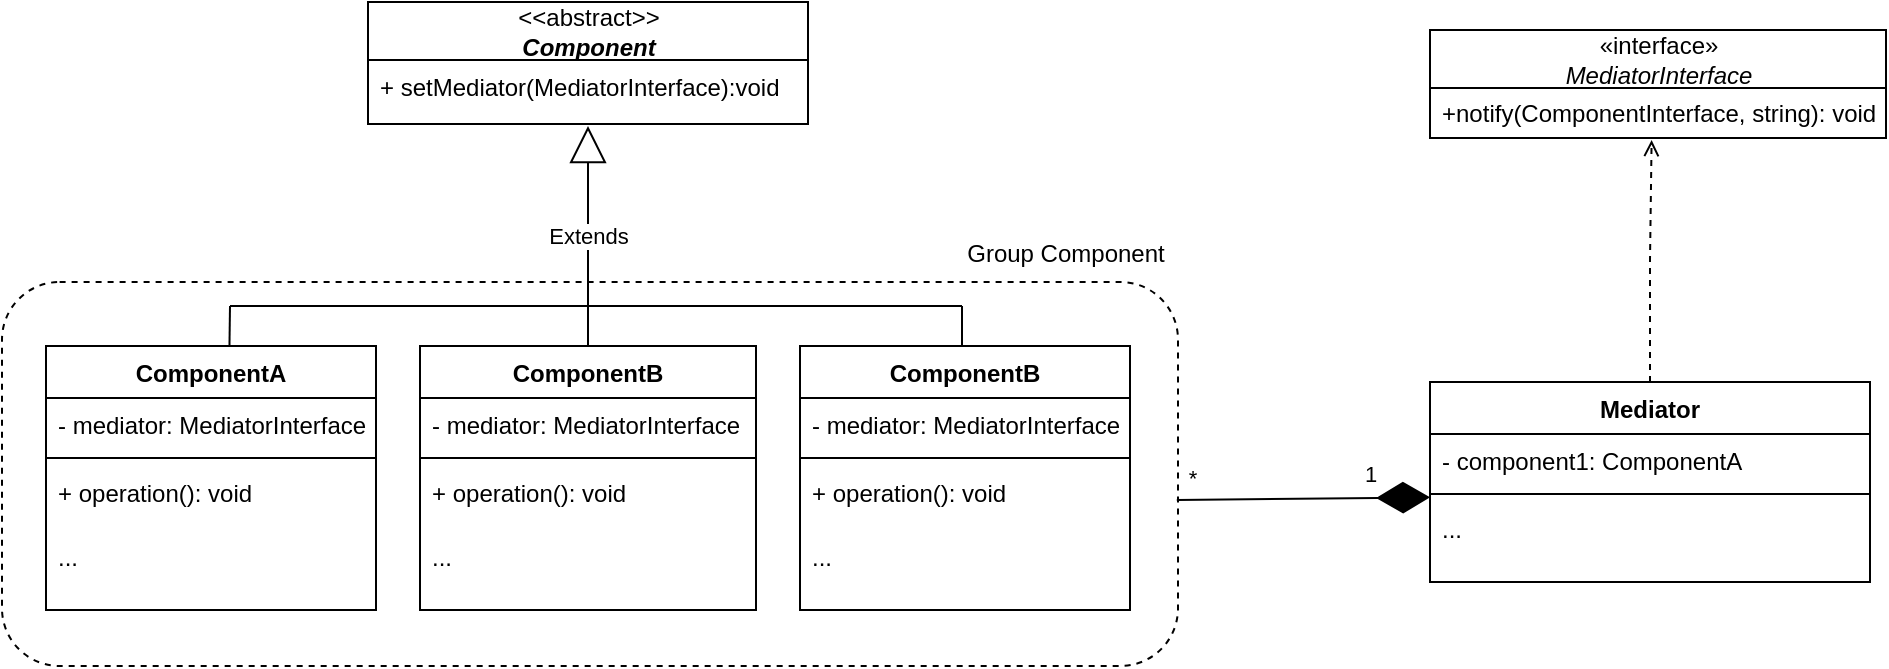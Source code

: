 <mxfile version="14.7.4" type="embed"><diagram id="C5RBs43oDa-KdzZeNtuy" name="Page-1"><mxGraphModel dx="1415" dy="808" grid="1" gridSize="6" guides="1" tooltips="1" connect="1" arrows="1" fold="1" page="1" pageScale="1" pageWidth="1169" pageHeight="827" math="0" shadow="0"><root><mxCell id="WIyWlLk6GJQsqaUBKTNV-0"/><mxCell id="WIyWlLk6GJQsqaUBKTNV-1" parent="WIyWlLk6GJQsqaUBKTNV-0"/><mxCell id="46" value="ComponentA" style="swimlane;fontStyle=1;align=center;verticalAlign=top;childLayout=stackLayout;horizontal=1;startSize=26;horizontalStack=0;resizeParent=1;resizeParentMax=0;resizeLast=0;collapsible=1;marginBottom=0;" parent="WIyWlLk6GJQsqaUBKTNV-1" vertex="1"><mxGeometry x="88" y="352" width="165" height="132" as="geometry"/></mxCell><mxCell id="70" value="- mediator: MediatorInterface" style="text;strokeColor=none;fillColor=none;align=left;verticalAlign=top;spacingLeft=4;spacingRight=4;overflow=hidden;rotatable=0;points=[[0,0.5],[1,0.5]];portConstraint=eastwest;" parent="46" vertex="1"><mxGeometry y="26" width="165" height="26" as="geometry"/></mxCell><mxCell id="48" value="" style="line;strokeWidth=1;fillColor=none;align=left;verticalAlign=middle;spacingTop=-1;spacingLeft=3;spacingRight=3;rotatable=0;labelPosition=right;points=[];portConstraint=eastwest;" parent="46" vertex="1"><mxGeometry y="52" width="165" height="8" as="geometry"/></mxCell><mxCell id="71" value="+ operation(): void" style="text;strokeColor=none;fillColor=none;align=left;verticalAlign=top;spacingLeft=4;spacingRight=4;overflow=hidden;rotatable=0;points=[[0,0.5],[1,0.5]];portConstraint=eastwest;" parent="46" vertex="1"><mxGeometry y="60" width="165" height="32" as="geometry"/></mxCell><mxCell id="50" value="..." style="text;strokeColor=none;fillColor=none;align=left;verticalAlign=top;spacingLeft=4;spacingRight=4;overflow=hidden;rotatable=0;points=[[0,0.5],[1,0.5]];portConstraint=eastwest;" parent="46" vertex="1"><mxGeometry y="92" width="165" height="40" as="geometry"/></mxCell><mxCell id="126" style="edgeStyle=orthogonalEdgeStyle;rounded=0;orthogonalLoop=1;jettySize=auto;html=1;entryX=0.486;entryY=1.04;entryDx=0;entryDy=0;entryPerimeter=0;strokeWidth=1;dashed=1;endArrow=open;endFill=0;" edge="1" parent="WIyWlLk6GJQsqaUBKTNV-1" source="91" target="104"><mxGeometry relative="1" as="geometry"/></mxCell><mxCell id="91" value="Mediator" style="swimlane;fontStyle=1;align=center;verticalAlign=top;childLayout=stackLayout;horizontal=1;startSize=26;horizontalStack=0;resizeParent=1;resizeParentMax=0;resizeLast=0;collapsible=1;marginBottom=0;" vertex="1" parent="WIyWlLk6GJQsqaUBKTNV-1"><mxGeometry x="780" y="370" width="220" height="100" as="geometry"/></mxCell><mxCell id="92" value="- component1: ComponentA" style="text;strokeColor=none;fillColor=none;align=left;verticalAlign=top;spacingLeft=4;spacingRight=4;overflow=hidden;rotatable=0;points=[[0,0.5],[1,0.5]];portConstraint=eastwest;" vertex="1" parent="91"><mxGeometry y="26" width="220" height="26" as="geometry"/></mxCell><mxCell id="93" value="" style="line;strokeWidth=1;fillColor=none;align=left;verticalAlign=middle;spacingTop=-1;spacingLeft=3;spacingRight=3;rotatable=0;labelPosition=right;points=[];portConstraint=eastwest;" vertex="1" parent="91"><mxGeometry y="52" width="220" height="8" as="geometry"/></mxCell><mxCell id="95" value="..." style="text;strokeColor=none;fillColor=none;align=left;verticalAlign=top;spacingLeft=4;spacingRight=4;overflow=hidden;rotatable=0;points=[[0,0.5],[1,0.5]];portConstraint=eastwest;" vertex="1" parent="91"><mxGeometry y="60" width="220" height="40" as="geometry"/></mxCell><mxCell id="96" value="ComponentB" style="swimlane;fontStyle=1;align=center;verticalAlign=top;childLayout=stackLayout;horizontal=1;startSize=26;horizontalStack=0;resizeParent=1;resizeParentMax=0;resizeLast=0;collapsible=1;marginBottom=0;" vertex="1" parent="WIyWlLk6GJQsqaUBKTNV-1"><mxGeometry x="275" y="352" width="168" height="132" as="geometry"/></mxCell><mxCell id="97" value="- mediator: MediatorInterface" style="text;strokeColor=none;fillColor=none;align=left;verticalAlign=top;spacingLeft=4;spacingRight=4;overflow=hidden;rotatable=0;points=[[0,0.5],[1,0.5]];portConstraint=eastwest;" vertex="1" parent="96"><mxGeometry y="26" width="168" height="26" as="geometry"/></mxCell><mxCell id="98" value="" style="line;strokeWidth=1;fillColor=none;align=left;verticalAlign=middle;spacingTop=-1;spacingLeft=3;spacingRight=3;rotatable=0;labelPosition=right;points=[];portConstraint=eastwest;" vertex="1" parent="96"><mxGeometry y="52" width="168" height="8" as="geometry"/></mxCell><mxCell id="99" value="+ operation(): void" style="text;strokeColor=none;fillColor=none;align=left;verticalAlign=top;spacingLeft=4;spacingRight=4;overflow=hidden;rotatable=0;points=[[0,0.5],[1,0.5]];portConstraint=eastwest;" vertex="1" parent="96"><mxGeometry y="60" width="168" height="32" as="geometry"/></mxCell><mxCell id="100" value="..." style="text;strokeColor=none;fillColor=none;align=left;verticalAlign=top;spacingLeft=4;spacingRight=4;overflow=hidden;rotatable=0;points=[[0,0.5],[1,0.5]];portConstraint=eastwest;" vertex="1" parent="96"><mxGeometry y="92" width="168" height="40" as="geometry"/></mxCell><mxCell id="102" value="&lt;span style=&quot;font-weight: 400&quot;&gt;«interface»&lt;/span&gt;&lt;br style=&quot;font-weight: 400&quot;&gt;&lt;i style=&quot;font-weight: 400&quot;&gt;MediatorInterface&lt;/i&gt;" style="swimlane;fontStyle=1;align=center;verticalAlign=middle;childLayout=stackLayout;horizontal=1;startSize=29;horizontalStack=0;resizeParent=1;resizeParentMax=0;resizeLast=0;collapsible=0;marginBottom=0;html=1;" vertex="1" parent="WIyWlLk6GJQsqaUBKTNV-1"><mxGeometry x="780" y="194" width="228" height="54" as="geometry"/></mxCell><mxCell id="104" value="+notify(ComponentInterface, string): void" style="text;html=1;strokeColor=none;fillColor=none;align=left;verticalAlign=middle;spacingLeft=4;spacingRight=4;overflow=hidden;rotatable=0;points=[[0,0.5],[1,0.5]];portConstraint=eastwest;" vertex="1" parent="102"><mxGeometry y="29" width="228" height="25" as="geometry"/></mxCell><mxCell id="110" value="ComponentB" style="swimlane;fontStyle=1;align=center;verticalAlign=top;childLayout=stackLayout;horizontal=1;startSize=26;horizontalStack=0;resizeParent=1;resizeParentMax=0;resizeLast=0;collapsible=1;marginBottom=0;" vertex="1" parent="WIyWlLk6GJQsqaUBKTNV-1"><mxGeometry x="465" y="352" width="165" height="132" as="geometry"/></mxCell><mxCell id="111" value="- mediator: MediatorInterface" style="text;strokeColor=none;fillColor=none;align=left;verticalAlign=top;spacingLeft=4;spacingRight=4;overflow=hidden;rotatable=0;points=[[0,0.5],[1,0.5]];portConstraint=eastwest;" vertex="1" parent="110"><mxGeometry y="26" width="165" height="26" as="geometry"/></mxCell><mxCell id="112" value="" style="line;strokeWidth=1;fillColor=none;align=left;verticalAlign=middle;spacingTop=-1;spacingLeft=3;spacingRight=3;rotatable=0;labelPosition=right;points=[];portConstraint=eastwest;" vertex="1" parent="110"><mxGeometry y="52" width="165" height="8" as="geometry"/></mxCell><mxCell id="113" value="+ operation(): void" style="text;strokeColor=none;fillColor=none;align=left;verticalAlign=top;spacingLeft=4;spacingRight=4;overflow=hidden;rotatable=0;points=[[0,0.5],[1,0.5]];portConstraint=eastwest;" vertex="1" parent="110"><mxGeometry y="60" width="165" height="32" as="geometry"/></mxCell><mxCell id="115" value="..." style="text;strokeColor=none;fillColor=none;align=left;verticalAlign=top;spacingLeft=4;spacingRight=4;overflow=hidden;rotatable=0;points=[[0,0.5],[1,0.5]];portConstraint=eastwest;" vertex="1" parent="110"><mxGeometry y="92" width="165" height="40" as="geometry"/></mxCell><mxCell id="116" value="&lt;span style=&quot;font-weight: normal&quot;&gt;&amp;lt;&amp;lt;abstract&amp;gt;&amp;gt;&lt;br&gt;&lt;/span&gt;&lt;i&gt;Component&lt;/i&gt;" style="swimlane;fontStyle=1;align=center;verticalAlign=middle;childLayout=stackLayout;horizontal=1;startSize=29;horizontalStack=0;resizeParent=1;resizeParentMax=0;resizeLast=0;collapsible=0;marginBottom=0;html=1;" vertex="1" parent="WIyWlLk6GJQsqaUBKTNV-1"><mxGeometry x="249" y="180" width="220" height="61" as="geometry"/></mxCell><mxCell id="109" value="+ setMediator(MediatorInterface):void" style="text;strokeColor=none;fillColor=none;align=left;verticalAlign=top;spacingLeft=4;spacingRight=4;overflow=hidden;rotatable=0;points=[[0,0.5],[1,0.5]];portConstraint=eastwest;" vertex="1" parent="116"><mxGeometry y="29" width="220" height="32" as="geometry"/></mxCell><mxCell id="119" value="Extends" style="endArrow=block;endSize=16;endFill=0;html=1;strokeWidth=1;exitX=0.5;exitY=0;exitDx=0;exitDy=0;" edge="1" parent="WIyWlLk6GJQsqaUBKTNV-1" source="96"><mxGeometry width="160" relative="1" as="geometry"><mxPoint x="286" y="308" as="sourcePoint"/><mxPoint x="359" y="242" as="targetPoint"/></mxGeometry></mxCell><mxCell id="120" value="" style="endArrow=none;html=1;strokeWidth=1;" edge="1" parent="WIyWlLk6GJQsqaUBKTNV-1"><mxGeometry width="50" height="50" relative="1" as="geometry"><mxPoint x="180" y="332" as="sourcePoint"/><mxPoint x="546" y="332" as="targetPoint"/></mxGeometry></mxCell><mxCell id="121" value="" style="endArrow=none;html=1;strokeWidth=1;exitX=0.556;exitY=-0.002;exitDx=0;exitDy=0;exitPerimeter=0;" edge="1" parent="WIyWlLk6GJQsqaUBKTNV-1" source="46"><mxGeometry width="50" height="50" relative="1" as="geometry"><mxPoint x="176" y="347" as="sourcePoint"/><mxPoint x="180" y="332" as="targetPoint"/></mxGeometry></mxCell><mxCell id="122" value="" style="endArrow=none;html=1;strokeWidth=1;" edge="1" parent="WIyWlLk6GJQsqaUBKTNV-1"><mxGeometry width="50" height="50" relative="1" as="geometry"><mxPoint x="546" y="352" as="sourcePoint"/><mxPoint x="546" y="332" as="targetPoint"/></mxGeometry></mxCell><mxCell id="125" value="" style="endArrow=diamondThin;endFill=1;endSize=24;html=1;strokeWidth=1;entryX=0;entryY=-0.058;entryDx=0;entryDy=0;entryPerimeter=0;exitX=0.999;exitY=0.568;exitDx=0;exitDy=0;exitPerimeter=0;" edge="1" parent="WIyWlLk6GJQsqaUBKTNV-1" source="123" target="95"><mxGeometry width="160" relative="1" as="geometry"><mxPoint x="612" y="434" as="sourcePoint"/><mxPoint x="772" y="434" as="targetPoint"/></mxGeometry></mxCell><mxCell id="127" value="*" style="edgeLabel;html=1;align=center;verticalAlign=middle;resizable=0;points=[];" vertex="1" connectable="0" parent="125"><mxGeometry x="-0.778" relative="1" as="geometry"><mxPoint x="-7" y="-11" as="offset"/></mxGeometry></mxCell><mxCell id="131" value="1" style="edgeLabel;html=1;align=center;verticalAlign=middle;resizable=0;points=[];" vertex="1" connectable="0" parent="125"><mxGeometry x="0.509" relative="1" as="geometry"><mxPoint x="1" y="-12" as="offset"/></mxGeometry></mxCell><mxCell id="59" value="Untitled Layer" parent="WIyWlLk6GJQsqaUBKTNV-0"/><mxCell id="123" value="" style="rounded=1;whiteSpace=wrap;html=1;fillColor=none;dashed=1;" vertex="1" parent="59"><mxGeometry x="66" y="320" width="588" height="192" as="geometry"/></mxCell><mxCell id="124" value="Group Component" style="text;html=1;strokeColor=none;fillColor=none;align=center;verticalAlign=middle;whiteSpace=wrap;rounded=0;dashed=1;" vertex="1" parent="59"><mxGeometry x="542" y="296" width="112" height="20" as="geometry"/></mxCell></root></mxGraphModel></diagram></mxfile>
